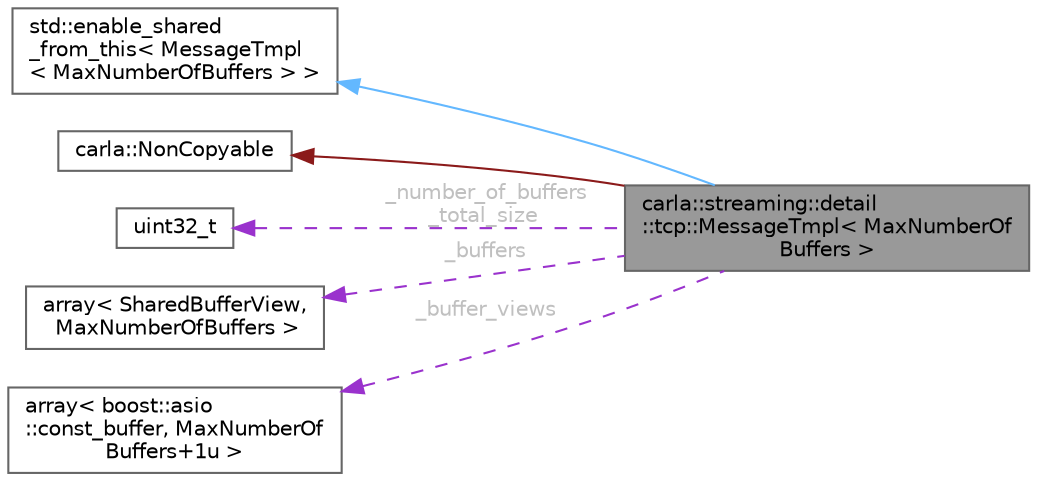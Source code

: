 digraph "carla::streaming::detail::tcp::MessageTmpl&lt; MaxNumberOfBuffers &gt;"
{
 // INTERACTIVE_SVG=YES
 // LATEX_PDF_SIZE
  bgcolor="transparent";
  edge [fontname=Helvetica,fontsize=10,labelfontname=Helvetica,labelfontsize=10];
  node [fontname=Helvetica,fontsize=10,shape=box,height=0.2,width=0.4];
  rankdir="LR";
  Node1 [id="Node000001",label="carla::streaming::detail\l::tcp::MessageTmpl\< MaxNumberOf\lBuffers \>",height=0.2,width=0.4,color="gray40", fillcolor="grey60", style="filled", fontcolor="black",tooltip="Serialization of a set of buffers to be sent over a TCP socket as a single message."];
  Node2 -> Node1 [id="edge1_Node000001_Node000002",dir="back",color="steelblue1",style="solid",tooltip=" "];
  Node2 [id="Node000002",label="std::enable_shared\l_from_this\< MessageTmpl\l\< MaxNumberOfBuffers \> \>",height=0.2,width=0.4,color="gray40", fillcolor="white", style="filled",tooltip=" "];
  Node3 -> Node1 [id="edge2_Node000001_Node000003",dir="back",color="firebrick4",style="solid",tooltip=" "];
  Node3 [id="Node000003",label="carla::NonCopyable",height=0.2,width=0.4,color="gray40", fillcolor="white", style="filled",URL="$d4/d8b/classcarla_1_1NonCopyable.html",tooltip="Inherit (privately) to suppress copy/move construction and assignment."];
  Node4 -> Node1 [id="edge3_Node000001_Node000004",dir="back",color="darkorchid3",style="dashed",tooltip=" ",label=" _number_of_buffers\n_total_size",fontcolor="grey" ];
  Node4 [id="Node000004",label="uint32_t",height=0.2,width=0.4,color="gray40", fillcolor="white", style="filled",tooltip=" "];
  Node5 -> Node1 [id="edge4_Node000001_Node000005",dir="back",color="darkorchid3",style="dashed",tooltip=" ",label=" _buffers",fontcolor="grey" ];
  Node5 [id="Node000005",label="array\< SharedBufferView,\l MaxNumberOfBuffers \>",height=0.2,width=0.4,color="gray40", fillcolor="white", style="filled",tooltip=" "];
  Node6 -> Node1 [id="edge5_Node000001_Node000006",dir="back",color="darkorchid3",style="dashed",tooltip=" ",label=" _buffer_views",fontcolor="grey" ];
  Node6 [id="Node000006",label="array\< boost::asio\l::const_buffer, MaxNumberOf\lBuffers+1u \>",height=0.2,width=0.4,color="gray40", fillcolor="white", style="filled",tooltip=" "];
}

